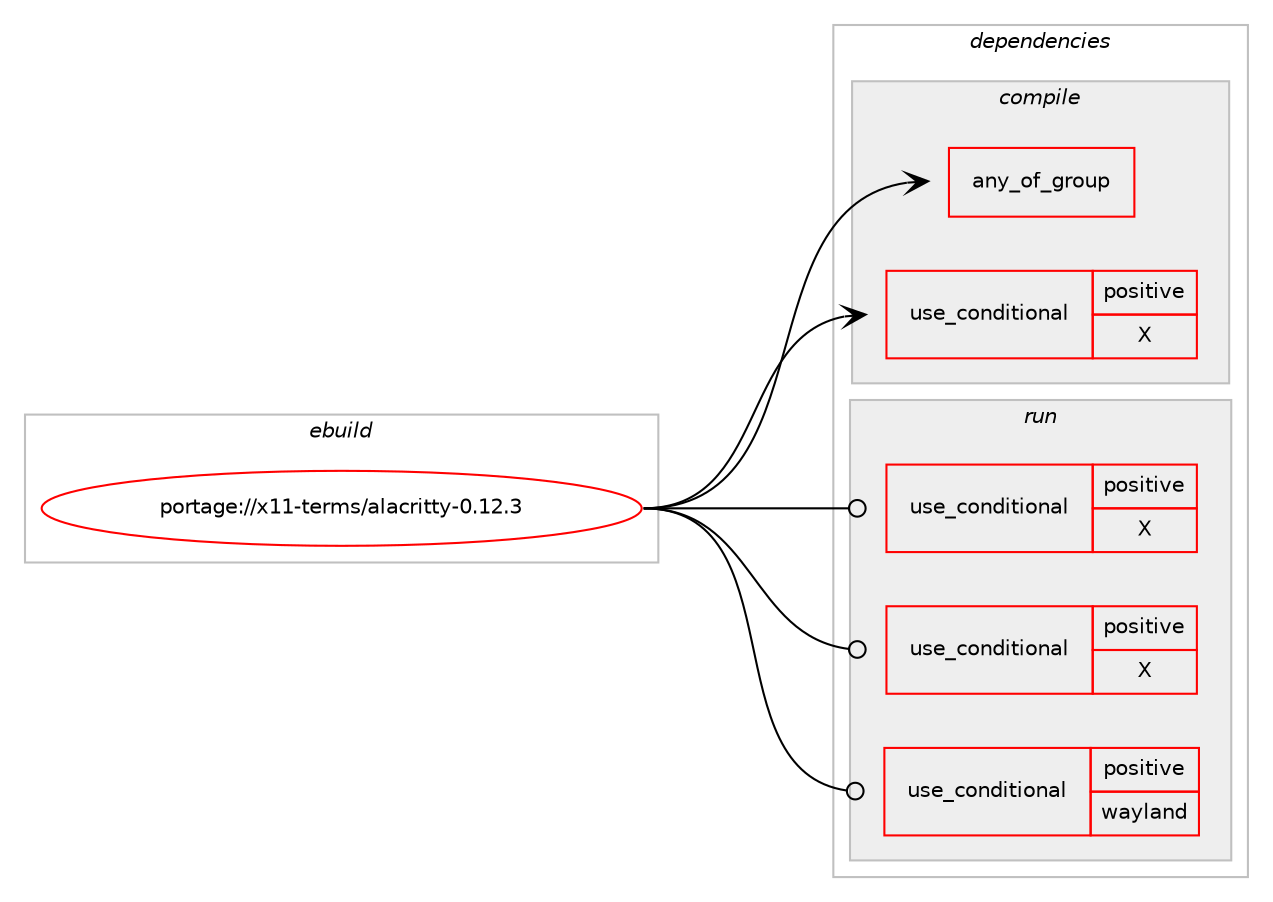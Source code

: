 digraph prolog {

# *************
# Graph options
# *************

newrank=true;
concentrate=true;
compound=true;
graph [rankdir=LR,fontname=Helvetica,fontsize=10,ranksep=1.5];#, ranksep=2.5, nodesep=0.2];
edge  [arrowhead=vee];
node  [fontname=Helvetica,fontsize=10];

# **********
# The ebuild
# **********

subgraph cluster_leftcol {
color=gray;
rank=same;
label=<<i>ebuild</i>>;
id [label="portage://x11-terms/alacritty-0.12.3", color=red, width=4, href="../x11-terms/alacritty-0.12.3.svg"];
}

# ****************
# The dependencies
# ****************

subgraph cluster_midcol {
color=gray;
label=<<i>dependencies</i>>;
subgraph cluster_compile {
fillcolor="#eeeeee";
style=filled;
label=<<i>compile</i>>;
subgraph any256 {
dependency19874 [label=<<TABLE BORDER="0" CELLBORDER="1" CELLSPACING="0" CELLPADDING="4"><TR><TD CELLPADDING="10">any_of_group</TD></TR></TABLE>>, shape=none, color=red];# *** BEGIN UNKNOWN DEPENDENCY TYPE (TODO) ***
# dependency19874 -> package_dependency(portage://x11-terms/alacritty-0.12.3,install,no,dev-lang,python,none,[,,],[slot(3.12)],[])
# *** END UNKNOWN DEPENDENCY TYPE (TODO) ***

# *** BEGIN UNKNOWN DEPENDENCY TYPE (TODO) ***
# dependency19874 -> package_dependency(portage://x11-terms/alacritty-0.12.3,install,no,dev-lang,python,none,[,,],[slot(3.11)],[])
# *** END UNKNOWN DEPENDENCY TYPE (TODO) ***

# *** BEGIN UNKNOWN DEPENDENCY TYPE (TODO) ***
# dependency19874 -> package_dependency(portage://x11-terms/alacritty-0.12.3,install,no,dev-lang,python,none,[,,],[slot(3.10)],[])
# *** END UNKNOWN DEPENDENCY TYPE (TODO) ***

}
id:e -> dependency19874:w [weight=20,style="solid",arrowhead="vee"];
subgraph cond13636 {
dependency19875 [label=<<TABLE BORDER="0" CELLBORDER="1" CELLSPACING="0" CELLPADDING="4"><TR><TD ROWSPAN="3" CELLPADDING="10">use_conditional</TD></TR><TR><TD>positive</TD></TR><TR><TD>X</TD></TR></TABLE>>, shape=none, color=red];
# *** BEGIN UNKNOWN DEPENDENCY TYPE (TODO) ***
# dependency19875 -> package_dependency(portage://x11-terms/alacritty-0.12.3,install,no,x11-libs,libxcb,none,[,,],any_same_slot,[])
# *** END UNKNOWN DEPENDENCY TYPE (TODO) ***

}
id:e -> dependency19875:w [weight=20,style="solid",arrowhead="vee"];
# *** BEGIN UNKNOWN DEPENDENCY TYPE (TODO) ***
# id -> package_dependency(portage://x11-terms/alacritty-0.12.3,install,no,media-libs,fontconfig,none,[,,],any_same_slot,[])
# *** END UNKNOWN DEPENDENCY TYPE (TODO) ***

# *** BEGIN UNKNOWN DEPENDENCY TYPE (TODO) ***
# id -> package_dependency(portage://x11-terms/alacritty-0.12.3,install,no,media-libs,freetype,none,[,,],[slot(2)],[])
# *** END UNKNOWN DEPENDENCY TYPE (TODO) ***

# *** BEGIN UNKNOWN DEPENDENCY TYPE (TODO) ***
# id -> package_dependency(portage://x11-terms/alacritty-0.12.3,install,no,x11-libs,libxkbcommon,none,[,,],[],[])
# *** END UNKNOWN DEPENDENCY TYPE (TODO) ***

}
subgraph cluster_compileandrun {
fillcolor="#eeeeee";
style=filled;
label=<<i>compile and run</i>>;
}
subgraph cluster_run {
fillcolor="#eeeeee";
style=filled;
label=<<i>run</i>>;
subgraph cond13637 {
dependency19876 [label=<<TABLE BORDER="0" CELLBORDER="1" CELLSPACING="0" CELLPADDING="4"><TR><TD ROWSPAN="3" CELLPADDING="10">use_conditional</TD></TR><TR><TD>positive</TD></TR><TR><TD>X</TD></TR></TABLE>>, shape=none, color=red];
# *** BEGIN UNKNOWN DEPENDENCY TYPE (TODO) ***
# dependency19876 -> package_dependency(portage://x11-terms/alacritty-0.12.3,run,no,x11-libs,libXcursor,none,[,,],[],[])
# *** END UNKNOWN DEPENDENCY TYPE (TODO) ***

# *** BEGIN UNKNOWN DEPENDENCY TYPE (TODO) ***
# dependency19876 -> package_dependency(portage://x11-terms/alacritty-0.12.3,run,no,x11-libs,libXi,none,[,,],[],[])
# *** END UNKNOWN DEPENDENCY TYPE (TODO) ***

# *** BEGIN UNKNOWN DEPENDENCY TYPE (TODO) ***
# dependency19876 -> package_dependency(portage://x11-terms/alacritty-0.12.3,run,no,x11-libs,libXrandr,none,[,,],[],[])
# *** END UNKNOWN DEPENDENCY TYPE (TODO) ***

}
id:e -> dependency19876:w [weight=20,style="solid",arrowhead="odot"];
subgraph cond13638 {
dependency19877 [label=<<TABLE BORDER="0" CELLBORDER="1" CELLSPACING="0" CELLPADDING="4"><TR><TD ROWSPAN="3" CELLPADDING="10">use_conditional</TD></TR><TR><TD>positive</TD></TR><TR><TD>X</TD></TR></TABLE>>, shape=none, color=red];
# *** BEGIN UNKNOWN DEPENDENCY TYPE (TODO) ***
# dependency19877 -> package_dependency(portage://x11-terms/alacritty-0.12.3,run,no,x11-libs,libxcb,none,[,,],any_same_slot,[])
# *** END UNKNOWN DEPENDENCY TYPE (TODO) ***

}
id:e -> dependency19877:w [weight=20,style="solid",arrowhead="odot"];
subgraph cond13639 {
dependency19878 [label=<<TABLE BORDER="0" CELLBORDER="1" CELLSPACING="0" CELLPADDING="4"><TR><TD ROWSPAN="3" CELLPADDING="10">use_conditional</TD></TR><TR><TD>positive</TD></TR><TR><TD>wayland</TD></TR></TABLE>>, shape=none, color=red];
# *** BEGIN UNKNOWN DEPENDENCY TYPE (TODO) ***
# dependency19878 -> package_dependency(portage://x11-terms/alacritty-0.12.3,run,no,dev-libs,wayland,none,[,,],[],[])
# *** END UNKNOWN DEPENDENCY TYPE (TODO) ***

}
id:e -> dependency19878:w [weight=20,style="solid",arrowhead="odot"];
# *** BEGIN UNKNOWN DEPENDENCY TYPE (TODO) ***
# id -> package_dependency(portage://x11-terms/alacritty-0.12.3,run,no,media-libs,fontconfig,none,[,,],any_same_slot,[])
# *** END UNKNOWN DEPENDENCY TYPE (TODO) ***

# *** BEGIN UNKNOWN DEPENDENCY TYPE (TODO) ***
# id -> package_dependency(portage://x11-terms/alacritty-0.12.3,run,no,media-libs,freetype,none,[,,],[slot(2)],[])
# *** END UNKNOWN DEPENDENCY TYPE (TODO) ***

# *** BEGIN UNKNOWN DEPENDENCY TYPE (TODO) ***
# id -> package_dependency(portage://x11-terms/alacritty-0.12.3,run,no,media-libs,mesa,none,[,,],[],[use(optenable(X),none),use(optenable(wayland),none)])
# *** END UNKNOWN DEPENDENCY TYPE (TODO) ***

# *** BEGIN UNKNOWN DEPENDENCY TYPE (TODO) ***
# id -> package_dependency(portage://x11-terms/alacritty-0.12.3,run,no,sys-libs,ncurses,none,[,,],[slot(0)],[])
# *** END UNKNOWN DEPENDENCY TYPE (TODO) ***

# *** BEGIN UNKNOWN DEPENDENCY TYPE (TODO) ***
# id -> package_dependency(portage://x11-terms/alacritty-0.12.3,run,no,sys-libs,zlib,none,[,,],[],[])
# *** END UNKNOWN DEPENDENCY TYPE (TODO) ***

# *** BEGIN UNKNOWN DEPENDENCY TYPE (TODO) ***
# id -> package_dependency(portage://x11-terms/alacritty-0.12.3,run,no,x11-libs,libxkbcommon,none,[,,],[],[])
# *** END UNKNOWN DEPENDENCY TYPE (TODO) ***

}
}

# **************
# The candidates
# **************

subgraph cluster_choices {
rank=same;
color=gray;
label=<<i>candidates</i>>;

}

}
